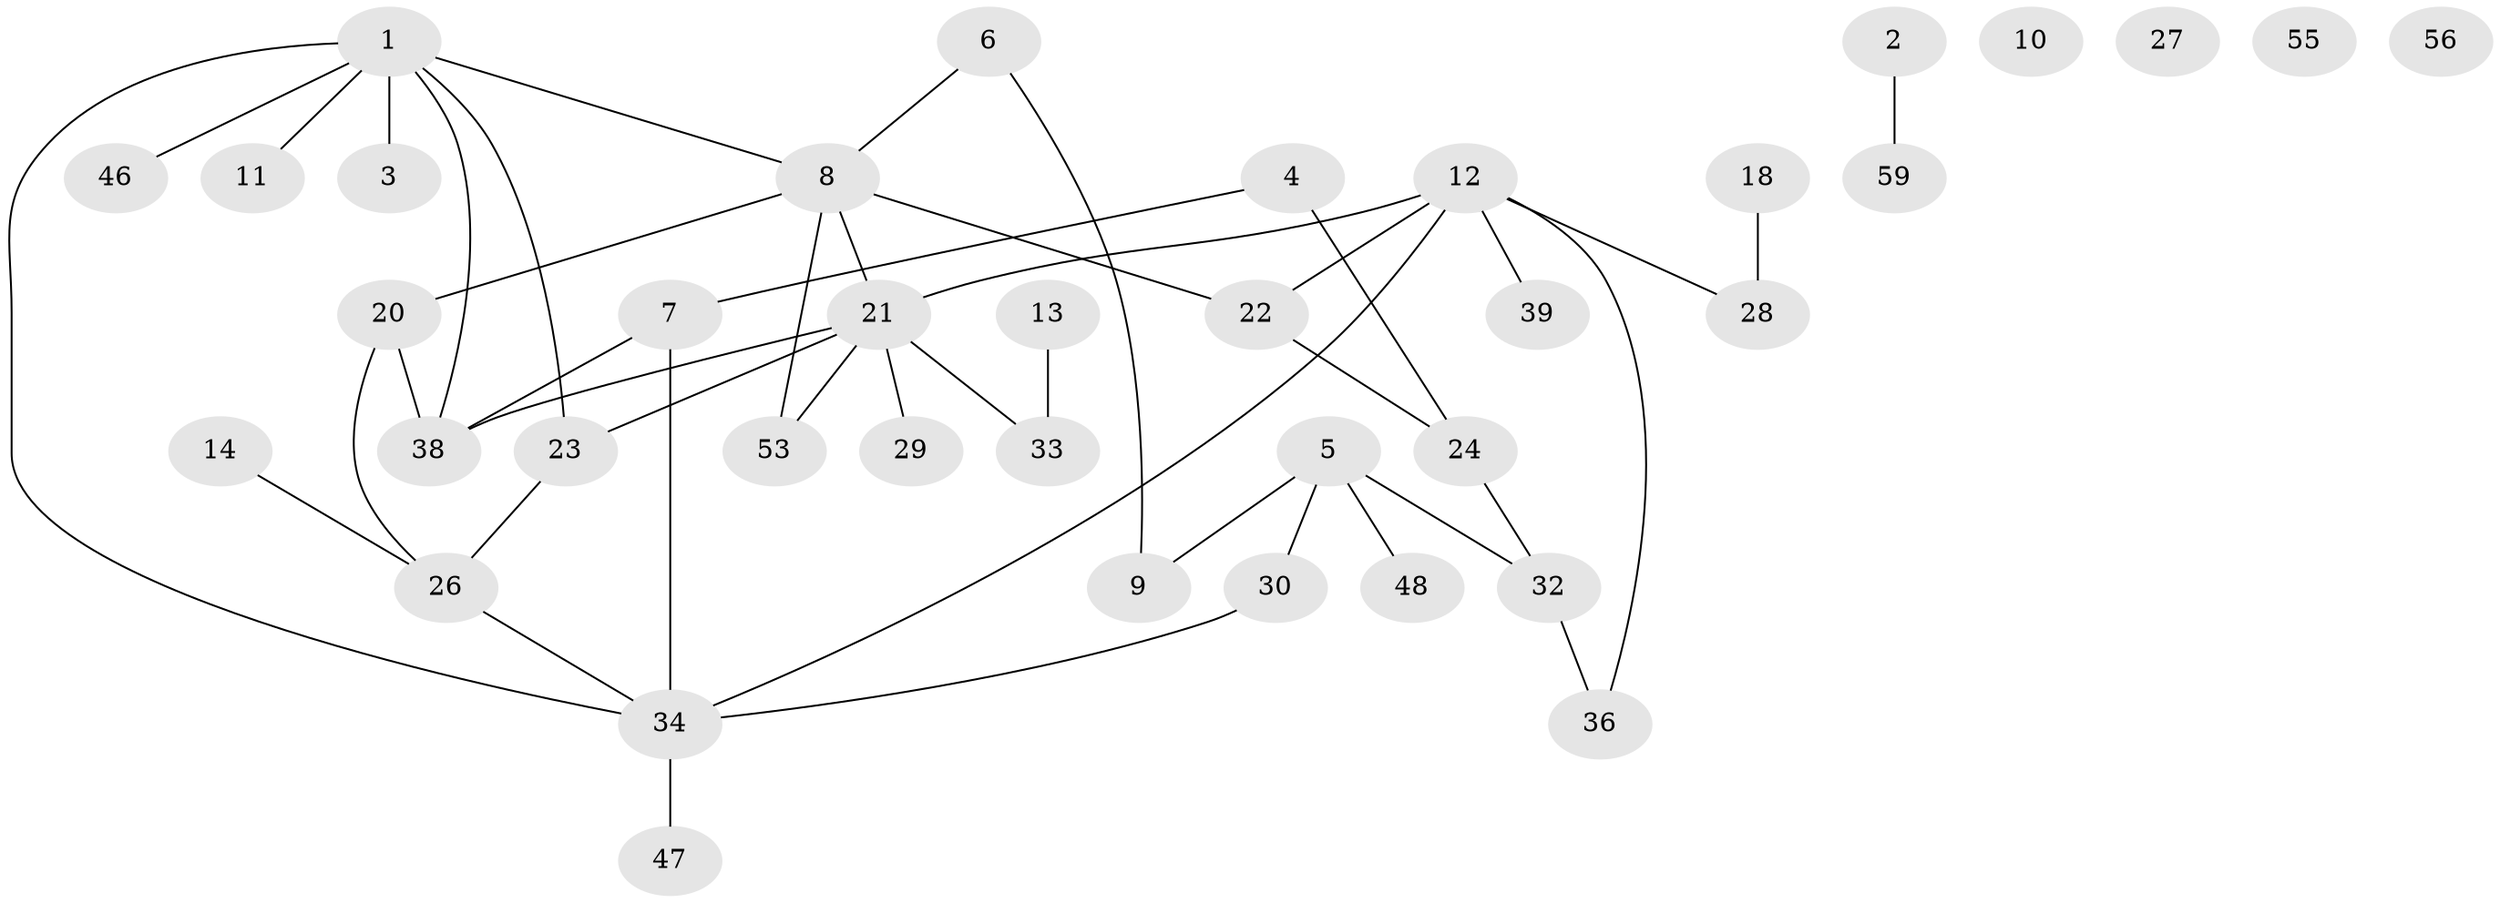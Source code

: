 // Generated by graph-tools (version 1.1) at 2025/23/03/03/25 07:23:29]
// undirected, 38 vertices, 45 edges
graph export_dot {
graph [start="1"]
  node [color=gray90,style=filled];
  1 [super="+17"];
  2 [super="+37"];
  3;
  4 [super="+15"];
  5 [super="+16"];
  6 [super="+35"];
  7 [super="+49"];
  8 [super="+44"];
  9;
  10;
  11;
  12 [super="+42"];
  13 [super="+19"];
  14 [super="+51"];
  18 [super="+54"];
  20;
  21 [super="+41"];
  22 [super="+25"];
  23 [super="+58"];
  24 [super="+45"];
  26 [super="+31"];
  27;
  28;
  29;
  30 [super="+40"];
  32 [super="+57"];
  33;
  34 [super="+52"];
  36 [super="+50"];
  38 [super="+43"];
  39;
  46 [super="+61"];
  47;
  48;
  53;
  55;
  56;
  59 [super="+60"];
  1 -- 3;
  1 -- 23;
  1 -- 38;
  1 -- 34;
  1 -- 8;
  1 -- 11;
  1 -- 46;
  2 -- 59;
  4 -- 24;
  4 -- 7;
  5 -- 32;
  5 -- 9;
  5 -- 48;
  5 -- 30;
  6 -- 8;
  6 -- 9;
  7 -- 34;
  7 -- 38;
  8 -- 20;
  8 -- 53;
  8 -- 22;
  8 -- 21;
  12 -- 21;
  12 -- 39;
  12 -- 36;
  12 -- 28;
  12 -- 22;
  12 -- 34;
  13 -- 33;
  14 -- 26;
  18 -- 28;
  20 -- 26;
  20 -- 38;
  21 -- 29;
  21 -- 33;
  21 -- 38;
  21 -- 23;
  21 -- 53;
  22 -- 24;
  23 -- 26;
  24 -- 32;
  26 -- 34;
  30 -- 34;
  32 -- 36;
  34 -- 47;
}
